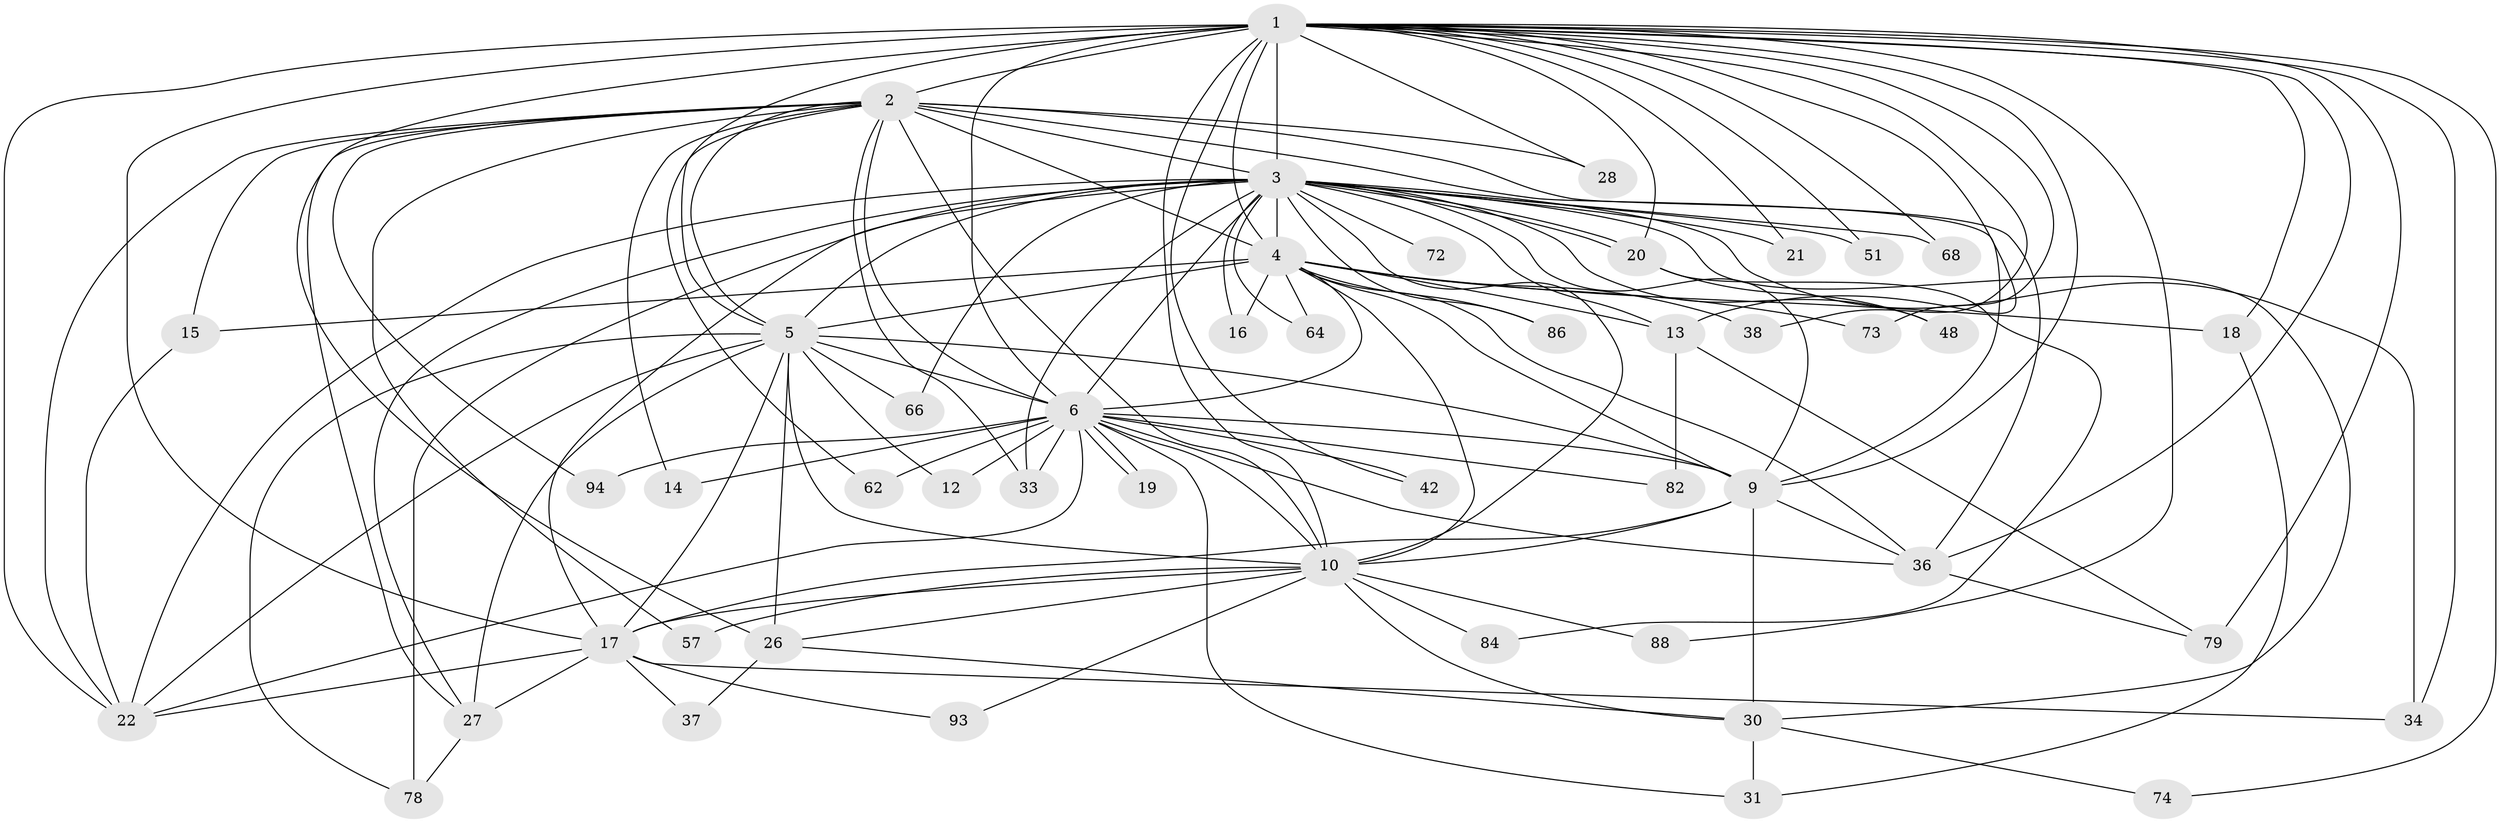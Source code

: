 // original degree distribution, {30: 0.01652892561983471, 25: 0.01652892561983471, 18: 0.024793388429752067, 20: 0.008264462809917356, 27: 0.008264462809917356, 15: 0.008264462809917356, 2: 0.5619834710743802, 4: 0.04132231404958678, 3: 0.19834710743801653, 6: 0.04132231404958678, 5: 0.05785123966942149, 8: 0.008264462809917356, 7: 0.008264462809917356}
// Generated by graph-tools (version 1.1) at 2025/17/03/04/25 18:17:34]
// undirected, 48 vertices, 130 edges
graph export_dot {
graph [start="1"]
  node [color=gray90,style=filled];
  1 [super="+24"];
  2 [super="+49+47"];
  3 [super="+59+97+83+92+69+7"];
  4;
  5;
  6 [super="+11"];
  9 [super="+99+75"];
  10 [super="+67+115"];
  12;
  13 [super="+46"];
  14;
  15;
  16 [super="+63"];
  17 [super="+25+116"];
  18;
  19 [super="+108"];
  20 [super="+80"];
  21;
  22 [super="+32"];
  26 [super="+71"];
  27 [super="+54"];
  28;
  30 [super="+40"];
  31 [super="+112"];
  33 [super="+113+65"];
  34 [super="+50"];
  36 [super="+81+45+55"];
  37;
  38;
  42;
  48;
  51;
  57;
  62;
  64;
  66;
  68;
  72;
  73;
  74;
  78 [super="+87"];
  79;
  82 [super="+91"];
  84;
  86;
  88;
  93;
  94;
  1 -- 2;
  1 -- 3 [weight=9];
  1 -- 4;
  1 -- 5 [weight=2];
  1 -- 6;
  1 -- 9 [weight=2];
  1 -- 10;
  1 -- 18;
  1 -- 21;
  1 -- 26;
  1 -- 28;
  1 -- 36;
  1 -- 42;
  1 -- 68;
  1 -- 73;
  1 -- 74;
  1 -- 79;
  1 -- 88;
  1 -- 34;
  1 -- 38;
  1 -- 51;
  1 -- 20 [weight=2];
  1 -- 13;
  1 -- 17;
  1 -- 22;
  2 -- 3 [weight=6];
  2 -- 4 [weight=2];
  2 -- 5;
  2 -- 6 [weight=2];
  2 -- 9;
  2 -- 10 [weight=3];
  2 -- 14;
  2 -- 15;
  2 -- 22;
  2 -- 28;
  2 -- 57;
  2 -- 62;
  2 -- 94;
  2 -- 27;
  2 -- 33;
  2 -- 36;
  3 -- 4 [weight=4];
  3 -- 5 [weight=3];
  3 -- 6 [weight=8];
  3 -- 9 [weight=3];
  3 -- 10 [weight=4];
  3 -- 20 [weight=2];
  3 -- 20;
  3 -- 66;
  3 -- 68;
  3 -- 78;
  3 -- 64 [weight=2];
  3 -- 34 [weight=2];
  3 -- 33 [weight=3];
  3 -- 72 [weight=2];
  3 -- 13 [weight=3];
  3 -- 16 [weight=2];
  3 -- 17 [weight=2];
  3 -- 21;
  3 -- 22 [weight=4];
  3 -- 86;
  3 -- 27;
  3 -- 30;
  3 -- 48;
  3 -- 51;
  4 -- 5;
  4 -- 6;
  4 -- 9;
  4 -- 10;
  4 -- 13;
  4 -- 15;
  4 -- 16;
  4 -- 18;
  4 -- 38;
  4 -- 64;
  4 -- 73;
  4 -- 86;
  4 -- 36;
  5 -- 6;
  5 -- 9 [weight=2];
  5 -- 10;
  5 -- 12;
  5 -- 26;
  5 -- 66;
  5 -- 78;
  5 -- 27;
  5 -- 22;
  5 -- 17;
  6 -- 9 [weight=2];
  6 -- 10;
  6 -- 12;
  6 -- 14;
  6 -- 19 [weight=2];
  6 -- 19;
  6 -- 22;
  6 -- 31;
  6 -- 33;
  6 -- 36;
  6 -- 42;
  6 -- 62;
  6 -- 82 [weight=2];
  6 -- 94;
  9 -- 10;
  9 -- 17 [weight=2];
  9 -- 30;
  9 -- 36;
  10 -- 57;
  10 -- 88;
  10 -- 93;
  10 -- 84;
  10 -- 30;
  10 -- 26;
  10 -- 17;
  13 -- 82;
  13 -- 79;
  15 -- 22;
  17 -- 34;
  17 -- 37;
  17 -- 22 [weight=2];
  17 -- 27;
  17 -- 93;
  18 -- 31;
  20 -- 48;
  20 -- 84;
  26 -- 30;
  26 -- 37;
  27 -- 78;
  30 -- 74;
  30 -- 31;
  36 -- 79;
}
